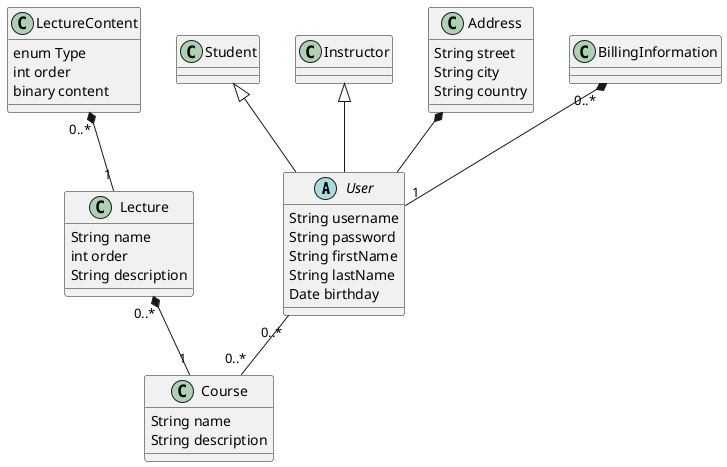 @startuml business-entities

abstract User {
    String username
    String password
    String firstName
    String lastName
    Date birthday
}
class Student
class Instructor
class Address {
    String street
    String city
    String country
}
class BillingInformation

class Course {
    String name
    String description
}
class Lecture {
    String name
    int order
    String description
}
class LectureContent {
    enum Type
    int order
    binary content
}

Address *-- User
BillingInformation "0..*" *-- "1" User
Student <|-- User
Instructor <|-- User
Lecture "0..*" *-- "1" Course
User "0..*" -- "0..*" Course
LectureContent "0..*" *-- "1" Lecture

@enduml